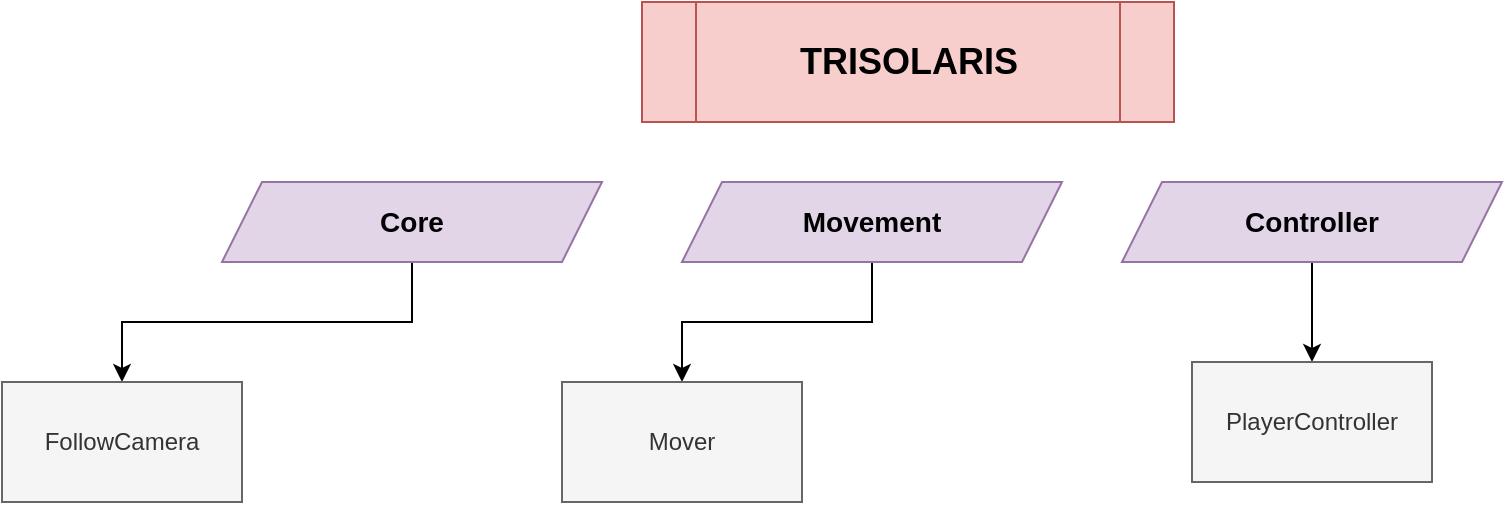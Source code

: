 <mxfile version="17.1.3" type="github">
  <diagram id="HiYSGCFntVZxi6C58XF6" name="Page-1">
    <mxGraphModel dx="2249" dy="762" grid="1" gridSize="10" guides="1" tooltips="1" connect="1" arrows="1" fold="1" page="1" pageScale="1" pageWidth="827" pageHeight="1169" math="0" shadow="0">
      <root>
        <mxCell id="0" />
        <mxCell id="1" parent="0" />
        <mxCell id="l4zi934gFm5tuDN2r6HE-6" value="" style="edgeStyle=orthogonalEdgeStyle;rounded=0;orthogonalLoop=1;jettySize=auto;html=1;fontFamily=Helvetica;fontSize=12;fontColor=#333333;" edge="1" parent="1" source="l4zi934gFm5tuDN2r6HE-2" target="l4zi934gFm5tuDN2r6HE-5">
          <mxGeometry relative="1" as="geometry" />
        </mxCell>
        <mxCell id="l4zi934gFm5tuDN2r6HE-2" value="&lt;font style=&quot;font-size: 14px&quot;&gt;&lt;b&gt;Core&lt;/b&gt;&lt;/font&gt;" style="shape=parallelogram;perimeter=parallelogramPerimeter;whiteSpace=wrap;html=1;fixedSize=1;fillColor=#e1d5e7;strokeColor=#9673a6;" vertex="1" parent="1">
          <mxGeometry x="50" y="100" width="190" height="40" as="geometry" />
        </mxCell>
        <mxCell id="l4zi934gFm5tuDN2r6HE-8" value="" style="edgeStyle=orthogonalEdgeStyle;rounded=0;orthogonalLoop=1;jettySize=auto;html=1;fontFamily=Helvetica;fontSize=12;fontColor=#333333;" edge="1" parent="1" source="l4zi934gFm5tuDN2r6HE-3" target="l4zi934gFm5tuDN2r6HE-7">
          <mxGeometry relative="1" as="geometry" />
        </mxCell>
        <mxCell id="l4zi934gFm5tuDN2r6HE-3" value="&lt;font style=&quot;font-size: 14px&quot;&gt;&lt;b&gt;Movement&lt;/b&gt;&lt;/font&gt;" style="shape=parallelogram;perimeter=parallelogramPerimeter;whiteSpace=wrap;html=1;fixedSize=1;fillColor=#e1d5e7;strokeColor=#9673a6;" vertex="1" parent="1">
          <mxGeometry x="280" y="100" width="190" height="40" as="geometry" />
        </mxCell>
        <mxCell id="l4zi934gFm5tuDN2r6HE-10" value="" style="edgeStyle=orthogonalEdgeStyle;rounded=0;orthogonalLoop=1;jettySize=auto;html=1;fontFamily=Helvetica;fontSize=12;fontColor=#333333;" edge="1" parent="1" source="l4zi934gFm5tuDN2r6HE-4" target="l4zi934gFm5tuDN2r6HE-9">
          <mxGeometry relative="1" as="geometry" />
        </mxCell>
        <mxCell id="l4zi934gFm5tuDN2r6HE-4" value="&lt;font style=&quot;font-size: 14px&quot;&gt;&lt;b&gt;Controller&lt;/b&gt;&lt;/font&gt;" style="shape=parallelogram;perimeter=parallelogramPerimeter;whiteSpace=wrap;html=1;fixedSize=1;fillColor=#e1d5e7;strokeColor=#9673a6;" vertex="1" parent="1">
          <mxGeometry x="500" y="100" width="190" height="40" as="geometry" />
        </mxCell>
        <mxCell id="l4zi934gFm5tuDN2r6HE-5" value="FollowCamera" style="rounded=0;whiteSpace=wrap;html=1;fontFamily=Helvetica;fontSize=12;strokeColor=#666666;fillColor=#f5f5f5;fontColor=#333333;" vertex="1" parent="1">
          <mxGeometry x="-60" y="200" width="120" height="60" as="geometry" />
        </mxCell>
        <mxCell id="l4zi934gFm5tuDN2r6HE-7" value="Mover" style="rounded=0;whiteSpace=wrap;html=1;fontFamily=Helvetica;fontSize=12;strokeColor=#666666;fillColor=#f5f5f5;fontColor=#333333;" vertex="1" parent="1">
          <mxGeometry x="220" y="200" width="120" height="60" as="geometry" />
        </mxCell>
        <mxCell id="l4zi934gFm5tuDN2r6HE-9" value="PlayerController" style="rounded=0;whiteSpace=wrap;html=1;fontFamily=Helvetica;fontSize=12;strokeColor=#666666;fillColor=#f5f5f5;fontColor=#333333;" vertex="1" parent="1">
          <mxGeometry x="535" y="190" width="120" height="60" as="geometry" />
        </mxCell>
        <mxCell id="l4zi934gFm5tuDN2r6HE-12" value="&lt;b style=&quot;font-size: 12px&quot;&gt;&lt;font style=&quot;font-size: 18px&quot;&gt;TRISOLARIS&lt;/font&gt;&lt;/b&gt;" style="shape=process;whiteSpace=wrap;html=1;backgroundOutline=1;rounded=0;fontFamily=Helvetica;fontSize=18;strokeColor=#b85450;fillColor=#f8cecc;" vertex="1" parent="1">
          <mxGeometry x="260" y="10" width="266" height="60" as="geometry" />
        </mxCell>
      </root>
    </mxGraphModel>
  </diagram>
</mxfile>
